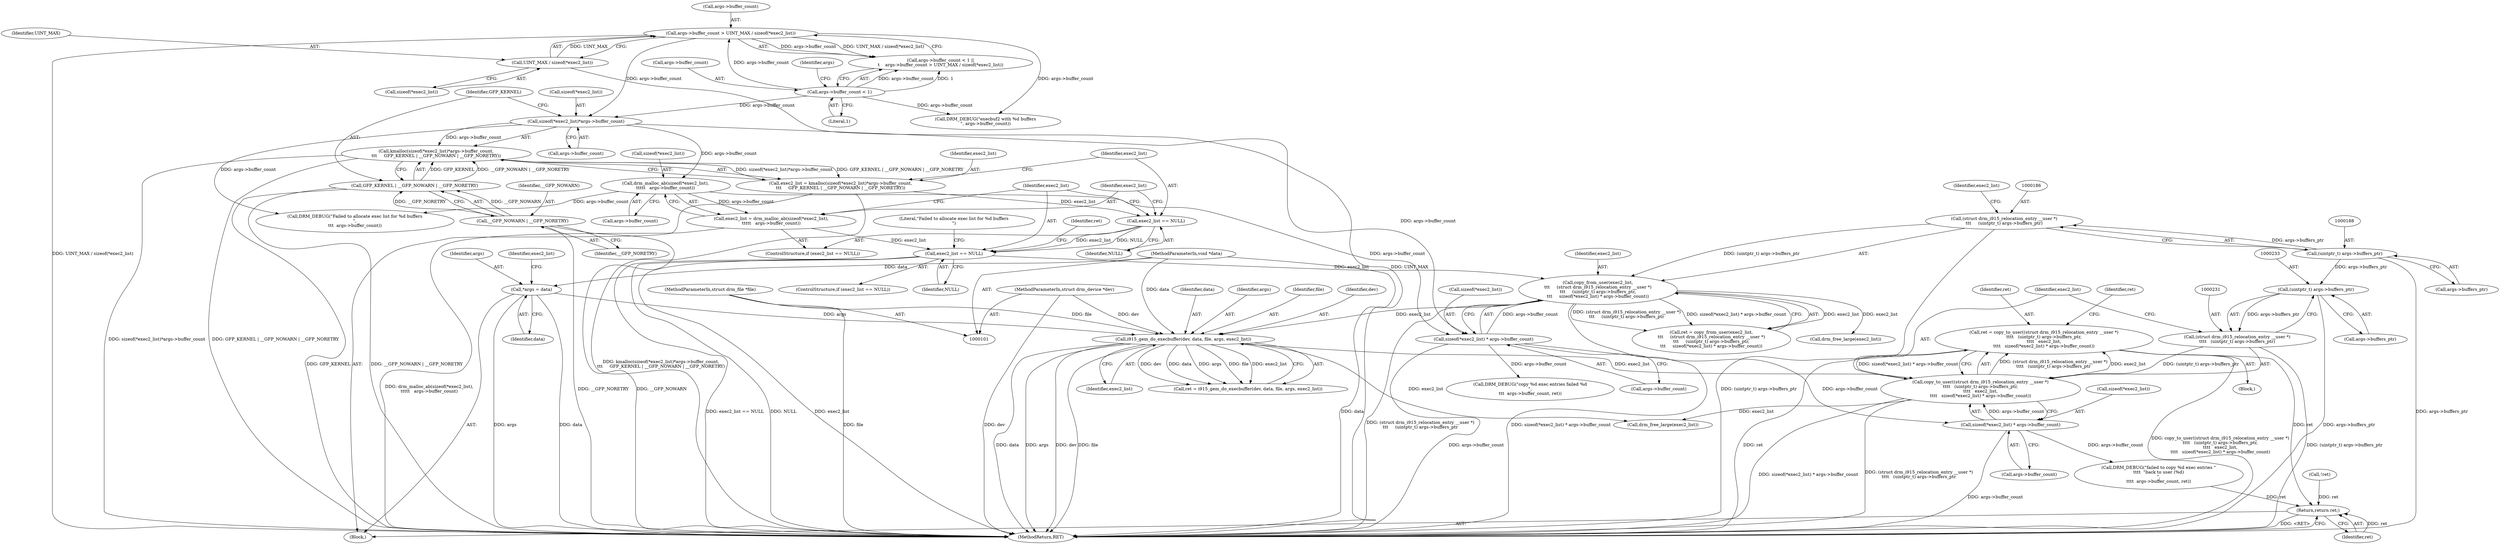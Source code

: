 digraph "0_linux_ed8cd3b2cd61004cab85380c52b1817aca1ca49b@API" {
"1000227" [label="(Call,ret = copy_to_user((struct drm_i915_relocation_entry __user *)\n\t\t\t\t   (uintptr_t) args->buffers_ptr,\n\t\t\t\t   exec2_list,\n\t\t\t\t   sizeof(*exec2_list) * args->buffer_count))"];
"1000229" [label="(Call,copy_to_user((struct drm_i915_relocation_entry __user *)\n\t\t\t\t   (uintptr_t) args->buffers_ptr,\n\t\t\t\t   exec2_list,\n\t\t\t\t   sizeof(*exec2_list) * args->buffer_count))"];
"1000230" [label="(Call,(struct drm_i915_relocation_entry __user *)\n\t\t\t\t   (uintptr_t) args->buffers_ptr)"];
"1000232" [label="(Call,(uintptr_t) args->buffers_ptr)"];
"1000187" [label="(Call,(uintptr_t) args->buffers_ptr)"];
"1000217" [label="(Call,i915_gem_do_execbuffer(dev, data, file, args, exec2_list))"];
"1000102" [label="(MethodParameterIn,struct drm_device *dev)"];
"1000103" [label="(MethodParameterIn,void *data)"];
"1000104" [label="(MethodParameterIn,struct drm_file *file)"];
"1000107" [label="(Call,*args = data)"];
"1000183" [label="(Call,copy_from_user(exec2_list,\n\t\t\t     (struct drm_i915_relocation_entry __user *)\n\t\t\t     (uintptr_t) args->buffers_ptr,\n\t\t\t     sizeof(*exec2_list) * args->buffer_count))"];
"1000169" [label="(Call,exec2_list == NULL)"];
"1000156" [label="(Call,exec2_list == NULL)"];
"1000140" [label="(Call,exec2_list = kmalloc(sizeof(*exec2_list)*args->buffer_count,\n\t\t\t     GFP_KERNEL | __GFP_NOWARN | __GFP_NORETRY))"];
"1000142" [label="(Call,kmalloc(sizeof(*exec2_list)*args->buffer_count,\n\t\t\t     GFP_KERNEL | __GFP_NOWARN | __GFP_NORETRY))"];
"1000143" [label="(Call,sizeof(*exec2_list)*args->buffer_count)"];
"1000122" [label="(Call,args->buffer_count > UINT_MAX / sizeof(*exec2_list))"];
"1000117" [label="(Call,args->buffer_count < 1)"];
"1000126" [label="(Call,UINT_MAX / sizeof(*exec2_list))"];
"1000150" [label="(Call,GFP_KERNEL | __GFP_NOWARN | __GFP_NORETRY)"];
"1000152" [label="(Call,__GFP_NOWARN | __GFP_NORETRY)"];
"1000159" [label="(Call,exec2_list = drm_malloc_ab(sizeof(*exec2_list),\n\t\t\t\t\t   args->buffer_count))"];
"1000161" [label="(Call,drm_malloc_ab(sizeof(*exec2_list),\n\t\t\t\t\t   args->buffer_count))"];
"1000185" [label="(Call,(struct drm_i915_relocation_entry __user *)\n\t\t\t     (uintptr_t) args->buffers_ptr)"];
"1000192" [label="(Call,sizeof(*exec2_list) * args->buffer_count)"];
"1000238" [label="(Call,sizeof(*exec2_list) * args->buffer_count)"];
"1000260" [label="(Return,return ret;)"];
"1000219" [label="(Identifier,data)"];
"1000150" [label="(Call,GFP_KERNEL | __GFP_NOWARN | __GFP_NORETRY)"];
"1000156" [label="(Call,exec2_list == NULL)"];
"1000116" [label="(Call,args->buffer_count < 1 ||\n\t    args->buffer_count > UINT_MAX / sizeof(*exec2_list))"];
"1000161" [label="(Call,drm_malloc_ab(sizeof(*exec2_list),\n\t\t\t\t\t   args->buffer_count))"];
"1000232" [label="(Call,(uintptr_t) args->buffers_ptr)"];
"1000107" [label="(Call,*args = data)"];
"1000192" [label="(Call,sizeof(*exec2_list) * args->buffer_count)"];
"1000229" [label="(Call,copy_to_user((struct drm_i915_relocation_entry __user *)\n\t\t\t\t   (uintptr_t) args->buffers_ptr,\n\t\t\t\t   exec2_list,\n\t\t\t\t   sizeof(*exec2_list) * args->buffer_count))"];
"1000165" [label="(Call,args->buffer_count)"];
"1000143" [label="(Call,sizeof(*exec2_list)*args->buffer_count)"];
"1000154" [label="(Identifier,__GFP_NORETRY)"];
"1000196" [label="(Call,args->buffer_count)"];
"1000239" [label="(Call,sizeof(*exec2_list))"];
"1000230" [label="(Call,(struct drm_i915_relocation_entry __user *)\n\t\t\t\t   (uintptr_t) args->buffers_ptr)"];
"1000222" [label="(Identifier,exec2_list)"];
"1000147" [label="(Call,args->buffer_count)"];
"1000183" [label="(Call,copy_from_user(exec2_list,\n\t\t\t     (struct drm_i915_relocation_entry __user *)\n\t\t\t     (uintptr_t) args->buffers_ptr,\n\t\t\t     sizeof(*exec2_list) * args->buffer_count))"];
"1000228" [label="(Identifier,ret)"];
"1000118" [label="(Call,args->buffer_count)"];
"1000123" [label="(Call,args->buffer_count)"];
"1000185" [label="(Call,(struct drm_i915_relocation_entry __user *)\n\t\t\t     (uintptr_t) args->buffers_ptr)"];
"1000104" [label="(MethodParameterIn,struct drm_file *file)"];
"1000261" [label="(Identifier,ret)"];
"1000142" [label="(Call,kmalloc(sizeof(*exec2_list)*args->buffer_count,\n\t\t\t     GFP_KERNEL | __GFP_NOWARN | __GFP_NORETRY))"];
"1000127" [label="(Identifier,UINT_MAX)"];
"1000132" [label="(Call,DRM_DEBUG(\"execbuf2 with %d buffers\n\", args->buffer_count))"];
"1000170" [label="(Identifier,exec2_list)"];
"1000140" [label="(Call,exec2_list = kmalloc(sizeof(*exec2_list)*args->buffer_count,\n\t\t\t     GFP_KERNEL | __GFP_NOWARN | __GFP_NORETRY))"];
"1000174" [label="(Literal,\"Failed to allocate exec list for %d buffers\n\")"];
"1000260" [label="(Return,return ret;)"];
"1000184" [label="(Identifier,exec2_list)"];
"1000182" [label="(Identifier,ret)"];
"1000141" [label="(Identifier,exec2_list)"];
"1000151" [label="(Identifier,GFP_KERNEL)"];
"1000126" [label="(Call,UINT_MAX / sizeof(*exec2_list))"];
"1000221" [label="(Identifier,args)"];
"1000237" [label="(Identifier,exec2_list)"];
"1000117" [label="(Call,args->buffer_count < 1)"];
"1000160" [label="(Identifier,exec2_list)"];
"1000217" [label="(Call,i915_gem_do_execbuffer(dev, data, file, args, exec2_list))"];
"1000157" [label="(Identifier,exec2_list)"];
"1000224" [label="(Call,!ret)"];
"1000103" [label="(MethodParameterIn,void *data)"];
"1000128" [label="(Call,sizeof(*exec2_list))"];
"1000158" [label="(Identifier,NULL)"];
"1000187" [label="(Call,(uintptr_t) args->buffers_ptr)"];
"1000215" [label="(Call,ret = i915_gem_do_execbuffer(dev, data, file, args, exec2_list))"];
"1000122" [label="(Call,args->buffer_count > UINT_MAX / sizeof(*exec2_list))"];
"1000169" [label="(Call,exec2_list == NULL)"];
"1000189" [label="(Call,args->buffers_ptr)"];
"1000109" [label="(Identifier,data)"];
"1000168" [label="(ControlStructure,if (exec2_list == NULL))"];
"1000181" [label="(Call,ret = copy_from_user(exec2_list,\n\t\t\t     (struct drm_i915_relocation_entry __user *)\n\t\t\t     (uintptr_t) args->buffers_ptr,\n\t\t\t     sizeof(*exec2_list) * args->buffer_count))"];
"1000159" [label="(Call,exec2_list = drm_malloc_ab(sizeof(*exec2_list),\n\t\t\t\t\t   args->buffer_count))"];
"1000121" [label="(Literal,1)"];
"1000195" [label="(Identifier,exec2_list)"];
"1000112" [label="(Identifier,exec2_list)"];
"1000220" [label="(Identifier,file)"];
"1000153" [label="(Identifier,__GFP_NOWARN)"];
"1000218" [label="(Identifier,dev)"];
"1000144" [label="(Call,sizeof(*exec2_list))"];
"1000234" [label="(Call,args->buffers_ptr)"];
"1000124" [label="(Identifier,args)"];
"1000246" [label="(Identifier,ret)"];
"1000162" [label="(Call,sizeof(*exec2_list))"];
"1000155" [label="(ControlStructure,if (exec2_list == NULL))"];
"1000108" [label="(Identifier,args)"];
"1000204" [label="(Call,DRM_DEBUG(\"copy %d exec entries failed %d\n\",\n\t\t\t  args->buffer_count, ret))"];
"1000242" [label="(Call,args->buffer_count)"];
"1000262" [label="(MethodReturn,RET)"];
"1000210" [label="(Call,drm_free_large(exec2_list))"];
"1000258" [label="(Call,drm_free_large(exec2_list))"];
"1000102" [label="(MethodParameterIn,struct drm_device *dev)"];
"1000173" [label="(Call,DRM_DEBUG(\"Failed to allocate exec list for %d buffers\n\",\n\t\t\t  args->buffer_count))"];
"1000238" [label="(Call,sizeof(*exec2_list) * args->buffer_count)"];
"1000227" [label="(Call,ret = copy_to_user((struct drm_i915_relocation_entry __user *)\n\t\t\t\t   (uintptr_t) args->buffers_ptr,\n\t\t\t\t   exec2_list,\n\t\t\t\t   sizeof(*exec2_list) * args->buffer_count))"];
"1000105" [label="(Block,)"];
"1000193" [label="(Call,sizeof(*exec2_list))"];
"1000152" [label="(Call,__GFP_NOWARN | __GFP_NORETRY)"];
"1000252" [label="(Call,DRM_DEBUG(\"failed to copy %d exec entries \"\n\t\t\t\t  \"back to user (%d)\n\",\n\t\t\t\t  args->buffer_count, ret))"];
"1000226" [label="(Block,)"];
"1000171" [label="(Identifier,NULL)"];
"1000227" -> "1000226"  [label="AST: "];
"1000227" -> "1000229"  [label="CFG: "];
"1000228" -> "1000227"  [label="AST: "];
"1000229" -> "1000227"  [label="AST: "];
"1000246" -> "1000227"  [label="CFG: "];
"1000227" -> "1000262"  [label="DDG: ret"];
"1000227" -> "1000262"  [label="DDG: copy_to_user((struct drm_i915_relocation_entry __user *)\n\t\t\t\t   (uintptr_t) args->buffers_ptr,\n\t\t\t\t   exec2_list,\n\t\t\t\t   sizeof(*exec2_list) * args->buffer_count)"];
"1000229" -> "1000227"  [label="DDG: (struct drm_i915_relocation_entry __user *)\n\t\t\t\t   (uintptr_t) args->buffers_ptr"];
"1000229" -> "1000227"  [label="DDG: exec2_list"];
"1000229" -> "1000227"  [label="DDG: sizeof(*exec2_list) * args->buffer_count"];
"1000227" -> "1000260"  [label="DDG: ret"];
"1000229" -> "1000238"  [label="CFG: "];
"1000230" -> "1000229"  [label="AST: "];
"1000237" -> "1000229"  [label="AST: "];
"1000238" -> "1000229"  [label="AST: "];
"1000229" -> "1000262"  [label="DDG: sizeof(*exec2_list) * args->buffer_count"];
"1000229" -> "1000262"  [label="DDG: (struct drm_i915_relocation_entry __user *)\n\t\t\t\t   (uintptr_t) args->buffers_ptr"];
"1000230" -> "1000229"  [label="DDG: (uintptr_t) args->buffers_ptr"];
"1000217" -> "1000229"  [label="DDG: exec2_list"];
"1000238" -> "1000229"  [label="DDG: args->buffer_count"];
"1000229" -> "1000258"  [label="DDG: exec2_list"];
"1000230" -> "1000232"  [label="CFG: "];
"1000231" -> "1000230"  [label="AST: "];
"1000232" -> "1000230"  [label="AST: "];
"1000237" -> "1000230"  [label="CFG: "];
"1000230" -> "1000262"  [label="DDG: (uintptr_t) args->buffers_ptr"];
"1000232" -> "1000230"  [label="DDG: args->buffers_ptr"];
"1000232" -> "1000234"  [label="CFG: "];
"1000233" -> "1000232"  [label="AST: "];
"1000234" -> "1000232"  [label="AST: "];
"1000232" -> "1000262"  [label="DDG: args->buffers_ptr"];
"1000187" -> "1000232"  [label="DDG: args->buffers_ptr"];
"1000187" -> "1000185"  [label="AST: "];
"1000187" -> "1000189"  [label="CFG: "];
"1000188" -> "1000187"  [label="AST: "];
"1000189" -> "1000187"  [label="AST: "];
"1000185" -> "1000187"  [label="CFG: "];
"1000187" -> "1000262"  [label="DDG: args->buffers_ptr"];
"1000187" -> "1000185"  [label="DDG: args->buffers_ptr"];
"1000217" -> "1000215"  [label="AST: "];
"1000217" -> "1000222"  [label="CFG: "];
"1000218" -> "1000217"  [label="AST: "];
"1000219" -> "1000217"  [label="AST: "];
"1000220" -> "1000217"  [label="AST: "];
"1000221" -> "1000217"  [label="AST: "];
"1000222" -> "1000217"  [label="AST: "];
"1000215" -> "1000217"  [label="CFG: "];
"1000217" -> "1000262"  [label="DDG: data"];
"1000217" -> "1000262"  [label="DDG: args"];
"1000217" -> "1000262"  [label="DDG: dev"];
"1000217" -> "1000262"  [label="DDG: file"];
"1000217" -> "1000215"  [label="DDG: dev"];
"1000217" -> "1000215"  [label="DDG: data"];
"1000217" -> "1000215"  [label="DDG: args"];
"1000217" -> "1000215"  [label="DDG: file"];
"1000217" -> "1000215"  [label="DDG: exec2_list"];
"1000102" -> "1000217"  [label="DDG: dev"];
"1000103" -> "1000217"  [label="DDG: data"];
"1000104" -> "1000217"  [label="DDG: file"];
"1000107" -> "1000217"  [label="DDG: args"];
"1000183" -> "1000217"  [label="DDG: exec2_list"];
"1000217" -> "1000258"  [label="DDG: exec2_list"];
"1000102" -> "1000101"  [label="AST: "];
"1000102" -> "1000262"  [label="DDG: dev"];
"1000103" -> "1000101"  [label="AST: "];
"1000103" -> "1000262"  [label="DDG: data"];
"1000103" -> "1000107"  [label="DDG: data"];
"1000104" -> "1000101"  [label="AST: "];
"1000104" -> "1000262"  [label="DDG: file"];
"1000107" -> "1000105"  [label="AST: "];
"1000107" -> "1000109"  [label="CFG: "];
"1000108" -> "1000107"  [label="AST: "];
"1000109" -> "1000107"  [label="AST: "];
"1000112" -> "1000107"  [label="CFG: "];
"1000107" -> "1000262"  [label="DDG: args"];
"1000107" -> "1000262"  [label="DDG: data"];
"1000183" -> "1000181"  [label="AST: "];
"1000183" -> "1000192"  [label="CFG: "];
"1000184" -> "1000183"  [label="AST: "];
"1000185" -> "1000183"  [label="AST: "];
"1000192" -> "1000183"  [label="AST: "];
"1000181" -> "1000183"  [label="CFG: "];
"1000183" -> "1000262"  [label="DDG: (struct drm_i915_relocation_entry __user *)\n\t\t\t     (uintptr_t) args->buffers_ptr"];
"1000183" -> "1000262"  [label="DDG: sizeof(*exec2_list) * args->buffer_count"];
"1000183" -> "1000181"  [label="DDG: exec2_list"];
"1000183" -> "1000181"  [label="DDG: (struct drm_i915_relocation_entry __user *)\n\t\t\t     (uintptr_t) args->buffers_ptr"];
"1000183" -> "1000181"  [label="DDG: sizeof(*exec2_list) * args->buffer_count"];
"1000169" -> "1000183"  [label="DDG: exec2_list"];
"1000185" -> "1000183"  [label="DDG: (uintptr_t) args->buffers_ptr"];
"1000192" -> "1000183"  [label="DDG: args->buffer_count"];
"1000183" -> "1000210"  [label="DDG: exec2_list"];
"1000169" -> "1000168"  [label="AST: "];
"1000169" -> "1000171"  [label="CFG: "];
"1000170" -> "1000169"  [label="AST: "];
"1000171" -> "1000169"  [label="AST: "];
"1000174" -> "1000169"  [label="CFG: "];
"1000182" -> "1000169"  [label="CFG: "];
"1000169" -> "1000262"  [label="DDG: exec2_list == NULL"];
"1000169" -> "1000262"  [label="DDG: NULL"];
"1000169" -> "1000262"  [label="DDG: exec2_list"];
"1000156" -> "1000169"  [label="DDG: exec2_list"];
"1000156" -> "1000169"  [label="DDG: NULL"];
"1000159" -> "1000169"  [label="DDG: exec2_list"];
"1000156" -> "1000155"  [label="AST: "];
"1000156" -> "1000158"  [label="CFG: "];
"1000157" -> "1000156"  [label="AST: "];
"1000158" -> "1000156"  [label="AST: "];
"1000160" -> "1000156"  [label="CFG: "];
"1000170" -> "1000156"  [label="CFG: "];
"1000140" -> "1000156"  [label="DDG: exec2_list"];
"1000140" -> "1000105"  [label="AST: "];
"1000140" -> "1000142"  [label="CFG: "];
"1000141" -> "1000140"  [label="AST: "];
"1000142" -> "1000140"  [label="AST: "];
"1000157" -> "1000140"  [label="CFG: "];
"1000140" -> "1000262"  [label="DDG: kmalloc(sizeof(*exec2_list)*args->buffer_count,\n\t\t\t     GFP_KERNEL | __GFP_NOWARN | __GFP_NORETRY)"];
"1000142" -> "1000140"  [label="DDG: sizeof(*exec2_list)*args->buffer_count"];
"1000142" -> "1000140"  [label="DDG: GFP_KERNEL | __GFP_NOWARN | __GFP_NORETRY"];
"1000142" -> "1000150"  [label="CFG: "];
"1000143" -> "1000142"  [label="AST: "];
"1000150" -> "1000142"  [label="AST: "];
"1000142" -> "1000262"  [label="DDG: sizeof(*exec2_list)*args->buffer_count"];
"1000142" -> "1000262"  [label="DDG: GFP_KERNEL | __GFP_NOWARN | __GFP_NORETRY"];
"1000143" -> "1000142"  [label="DDG: args->buffer_count"];
"1000150" -> "1000142"  [label="DDG: GFP_KERNEL"];
"1000150" -> "1000142"  [label="DDG: __GFP_NOWARN | __GFP_NORETRY"];
"1000143" -> "1000147"  [label="CFG: "];
"1000144" -> "1000143"  [label="AST: "];
"1000147" -> "1000143"  [label="AST: "];
"1000151" -> "1000143"  [label="CFG: "];
"1000122" -> "1000143"  [label="DDG: args->buffer_count"];
"1000117" -> "1000143"  [label="DDG: args->buffer_count"];
"1000143" -> "1000161"  [label="DDG: args->buffer_count"];
"1000143" -> "1000173"  [label="DDG: args->buffer_count"];
"1000143" -> "1000192"  [label="DDG: args->buffer_count"];
"1000122" -> "1000116"  [label="AST: "];
"1000122" -> "1000126"  [label="CFG: "];
"1000123" -> "1000122"  [label="AST: "];
"1000126" -> "1000122"  [label="AST: "];
"1000116" -> "1000122"  [label="CFG: "];
"1000122" -> "1000262"  [label="DDG: UINT_MAX / sizeof(*exec2_list)"];
"1000122" -> "1000116"  [label="DDG: args->buffer_count"];
"1000122" -> "1000116"  [label="DDG: UINT_MAX / sizeof(*exec2_list)"];
"1000117" -> "1000122"  [label="DDG: args->buffer_count"];
"1000126" -> "1000122"  [label="DDG: UINT_MAX"];
"1000122" -> "1000132"  [label="DDG: args->buffer_count"];
"1000117" -> "1000116"  [label="AST: "];
"1000117" -> "1000121"  [label="CFG: "];
"1000118" -> "1000117"  [label="AST: "];
"1000121" -> "1000117"  [label="AST: "];
"1000124" -> "1000117"  [label="CFG: "];
"1000116" -> "1000117"  [label="CFG: "];
"1000117" -> "1000116"  [label="DDG: args->buffer_count"];
"1000117" -> "1000116"  [label="DDG: 1"];
"1000117" -> "1000132"  [label="DDG: args->buffer_count"];
"1000126" -> "1000128"  [label="CFG: "];
"1000127" -> "1000126"  [label="AST: "];
"1000128" -> "1000126"  [label="AST: "];
"1000126" -> "1000262"  [label="DDG: UINT_MAX"];
"1000150" -> "1000152"  [label="CFG: "];
"1000151" -> "1000150"  [label="AST: "];
"1000152" -> "1000150"  [label="AST: "];
"1000150" -> "1000262"  [label="DDG: GFP_KERNEL"];
"1000150" -> "1000262"  [label="DDG: __GFP_NOWARN | __GFP_NORETRY"];
"1000152" -> "1000150"  [label="DDG: __GFP_NOWARN"];
"1000152" -> "1000150"  [label="DDG: __GFP_NORETRY"];
"1000152" -> "1000154"  [label="CFG: "];
"1000153" -> "1000152"  [label="AST: "];
"1000154" -> "1000152"  [label="AST: "];
"1000152" -> "1000262"  [label="DDG: __GFP_NORETRY"];
"1000152" -> "1000262"  [label="DDG: __GFP_NOWARN"];
"1000159" -> "1000155"  [label="AST: "];
"1000159" -> "1000161"  [label="CFG: "];
"1000160" -> "1000159"  [label="AST: "];
"1000161" -> "1000159"  [label="AST: "];
"1000170" -> "1000159"  [label="CFG: "];
"1000159" -> "1000262"  [label="DDG: drm_malloc_ab(sizeof(*exec2_list),\n\t\t\t\t\t   args->buffer_count)"];
"1000161" -> "1000159"  [label="DDG: args->buffer_count"];
"1000161" -> "1000165"  [label="CFG: "];
"1000162" -> "1000161"  [label="AST: "];
"1000165" -> "1000161"  [label="AST: "];
"1000161" -> "1000173"  [label="DDG: args->buffer_count"];
"1000161" -> "1000192"  [label="DDG: args->buffer_count"];
"1000186" -> "1000185"  [label="AST: "];
"1000195" -> "1000185"  [label="CFG: "];
"1000185" -> "1000262"  [label="DDG: (uintptr_t) args->buffers_ptr"];
"1000192" -> "1000196"  [label="CFG: "];
"1000193" -> "1000192"  [label="AST: "];
"1000196" -> "1000192"  [label="AST: "];
"1000192" -> "1000262"  [label="DDG: args->buffer_count"];
"1000192" -> "1000204"  [label="DDG: args->buffer_count"];
"1000192" -> "1000238"  [label="DDG: args->buffer_count"];
"1000238" -> "1000242"  [label="CFG: "];
"1000239" -> "1000238"  [label="AST: "];
"1000242" -> "1000238"  [label="AST: "];
"1000238" -> "1000262"  [label="DDG: args->buffer_count"];
"1000238" -> "1000252"  [label="DDG: args->buffer_count"];
"1000260" -> "1000105"  [label="AST: "];
"1000260" -> "1000261"  [label="CFG: "];
"1000261" -> "1000260"  [label="AST: "];
"1000262" -> "1000260"  [label="CFG: "];
"1000260" -> "1000262"  [label="DDG: <RET>"];
"1000261" -> "1000260"  [label="DDG: ret"];
"1000224" -> "1000260"  [label="DDG: ret"];
"1000252" -> "1000260"  [label="DDG: ret"];
}
